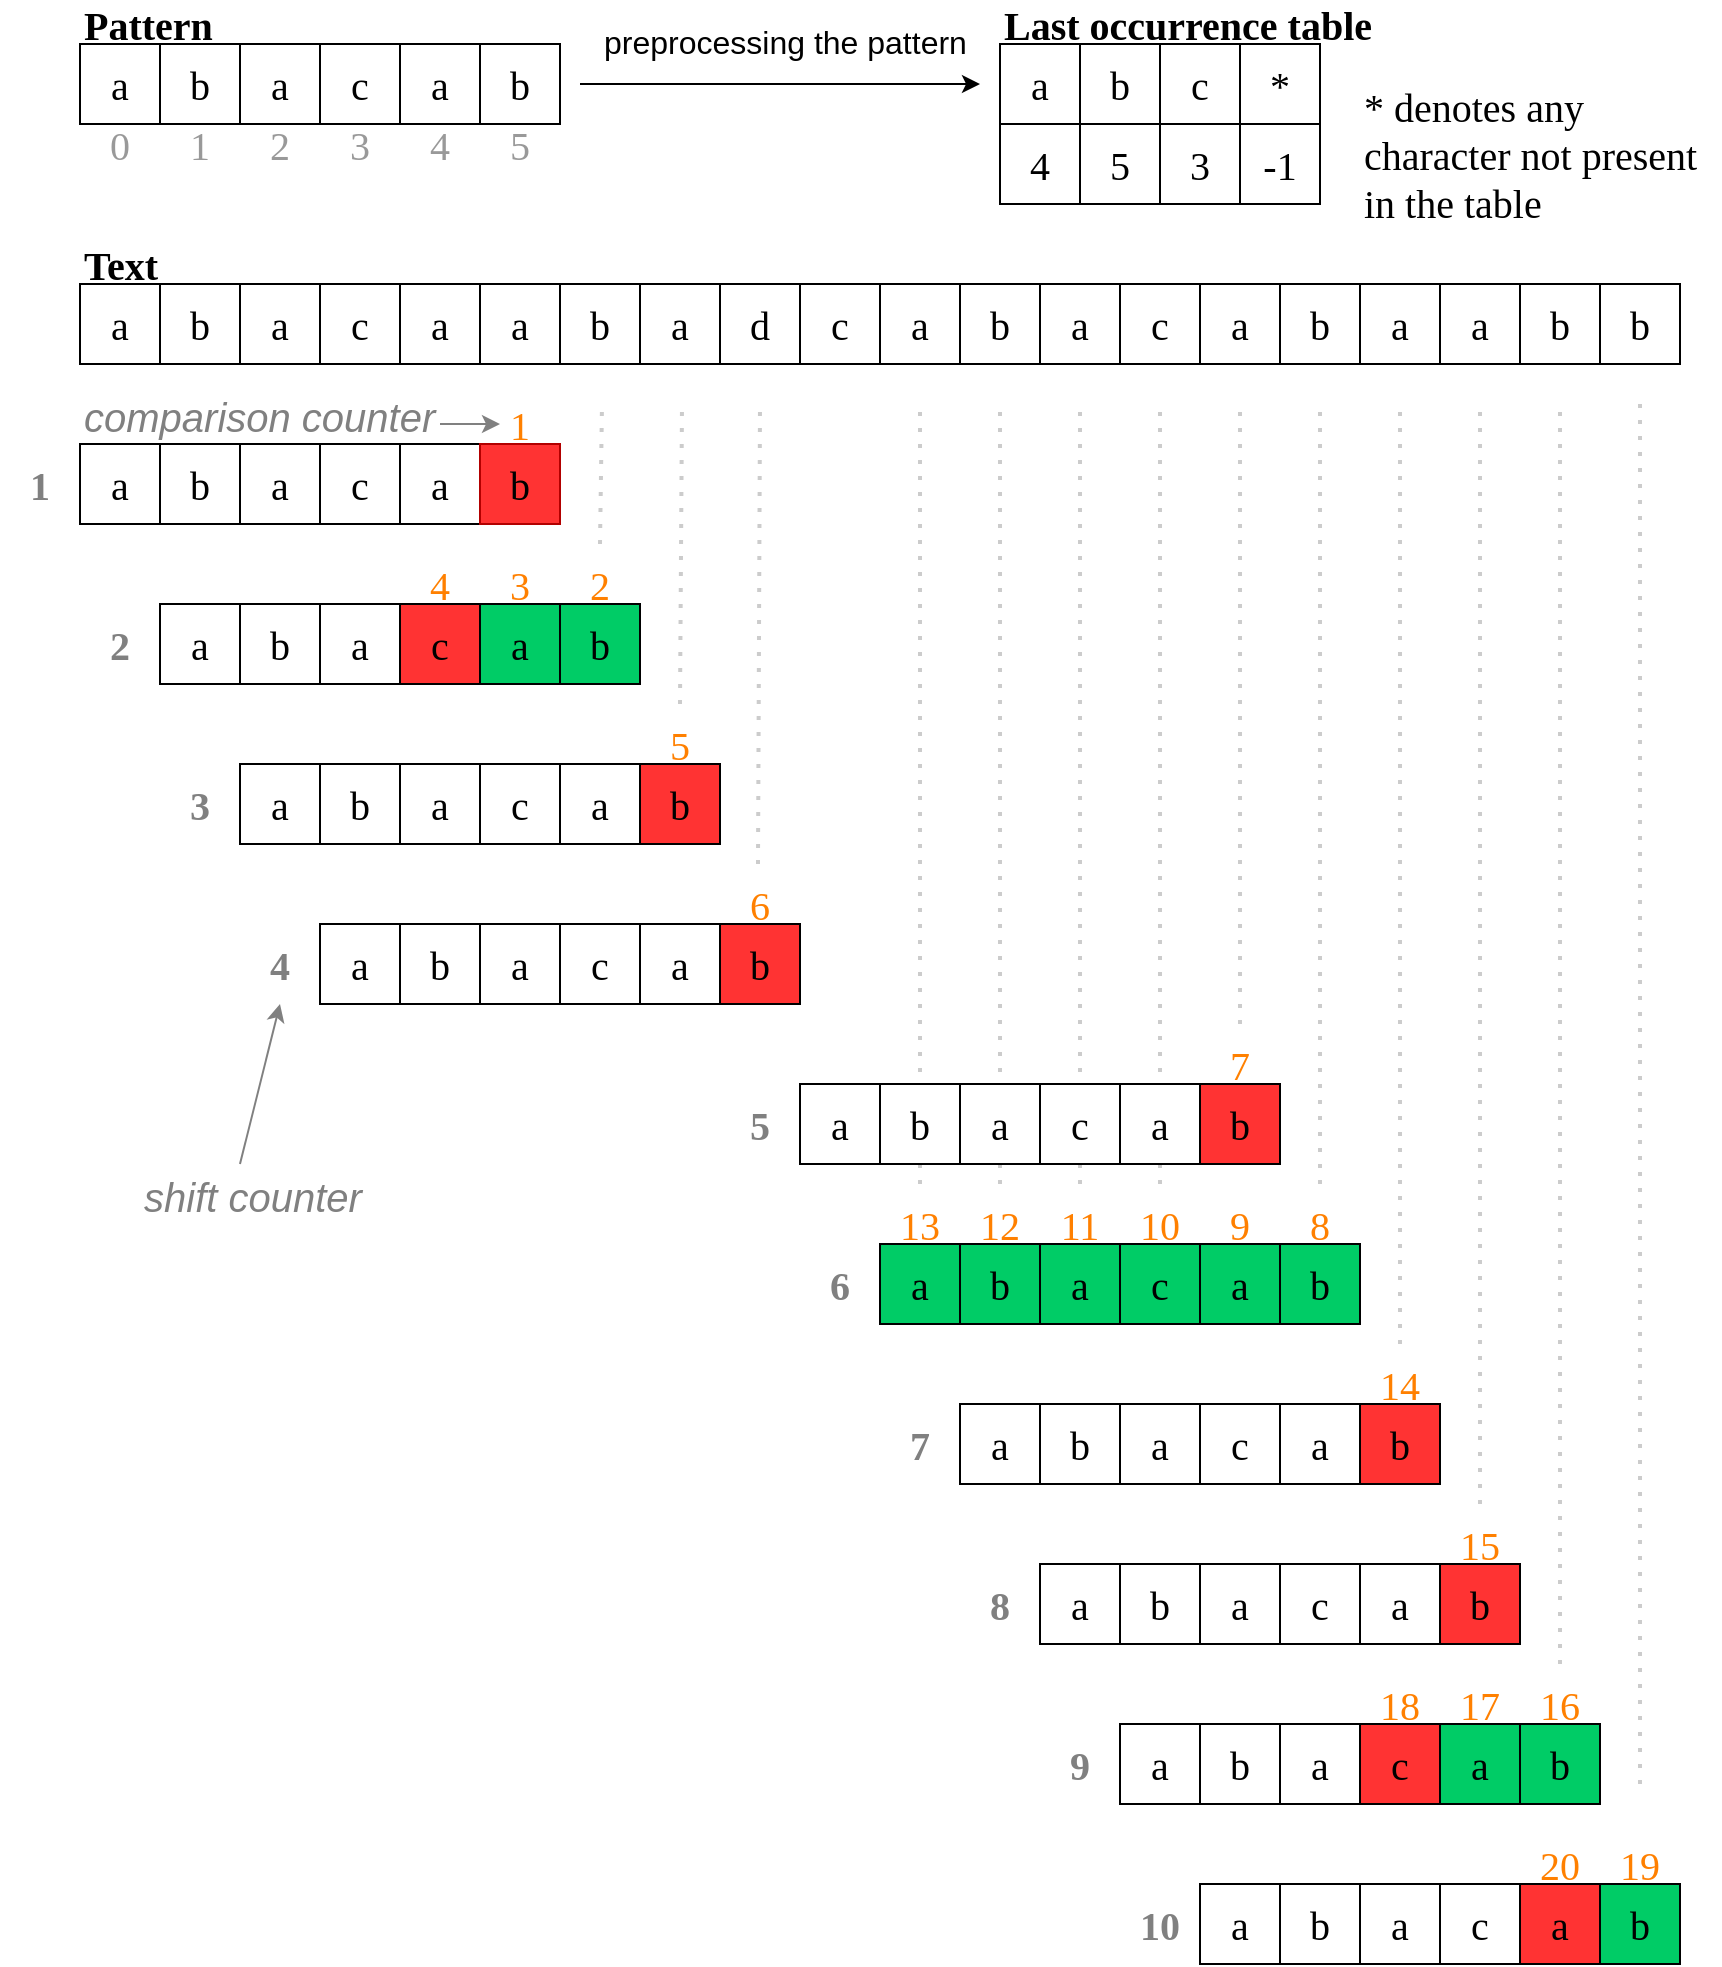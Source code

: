 <mxfile>
    <diagram id="J3J3l6av5kmg6rGlYRh-" name="Page-1">
        <mxGraphModel dx="2373" dy="1132" grid="1" gridSize="10" guides="1" tooltips="1" connect="1" arrows="1" fold="1" page="1" pageScale="1" pageWidth="850" pageHeight="1100" math="0" shadow="0">
            <root>
                <mxCell id="0"/>
                <mxCell id="1" parent="0"/>
                <mxCell id="25" value="" style="endArrow=none;dashed=1;html=1;dashPattern=1 3;strokeWidth=2;strokeColor=#CCCCCC;" edge="1" parent="1">
                    <mxGeometry width="50" height="50" relative="1" as="geometry">
                        <mxPoint x="580" y="610" as="sourcePoint"/>
                        <mxPoint x="580" y="220" as="targetPoint"/>
                    </mxGeometry>
                </mxCell>
                <mxCell id="24" value="" style="endArrow=none;dashed=1;html=1;dashPattern=1 3;strokeWidth=2;strokeColor=#CCCCCC;" edge="1" parent="1">
                    <mxGeometry width="50" height="50" relative="1" as="geometry">
                        <mxPoint x="620" y="610" as="sourcePoint"/>
                        <mxPoint x="620" y="220" as="targetPoint"/>
                    </mxGeometry>
                </mxCell>
                <mxCell id="23" value="" style="endArrow=none;dashed=1;html=1;dashPattern=1 3;strokeWidth=2;strokeColor=#CCCCCC;" edge="1" parent="1">
                    <mxGeometry width="50" height="50" relative="1" as="geometry">
                        <mxPoint x="660" y="610" as="sourcePoint"/>
                        <mxPoint x="660" y="220" as="targetPoint"/>
                    </mxGeometry>
                </mxCell>
                <mxCell id="16" value="" style="endArrow=none;dashed=1;html=1;dashPattern=1 3;strokeWidth=2;strokeColor=#CCCCCC;" parent="1" edge="1">
                    <mxGeometry width="50" height="50" relative="1" as="geometry">
                        <mxPoint x="700" y="610" as="sourcePoint"/>
                        <mxPoint x="700" y="220" as="targetPoint"/>
                    </mxGeometry>
                </mxCell>
                <mxCell id="4jvbTgirEKuIPpHOYZoK-1" value="a" style="rounded=0;whiteSpace=wrap;html=1;fontFamily=Garamond;fontSize=20;align=center;" parent="1" vertex="1">
                    <mxGeometry x="160" y="160" width="40" height="40" as="geometry"/>
                </mxCell>
                <mxCell id="4jvbTgirEKuIPpHOYZoK-2" value="b" style="rounded=0;whiteSpace=wrap;html=1;fontFamily=Garamond;fontSize=20;align=center;" parent="1" vertex="1">
                    <mxGeometry x="200" y="160" width="40" height="40" as="geometry"/>
                </mxCell>
                <mxCell id="4jvbTgirEKuIPpHOYZoK-3" value="a" style="rounded=0;whiteSpace=wrap;html=1;fontFamily=Garamond;fontSize=20;align=center;" parent="1" vertex="1">
                    <mxGeometry x="240" y="160" width="40" height="40" as="geometry"/>
                </mxCell>
                <mxCell id="4jvbTgirEKuIPpHOYZoK-4" value="c" style="rounded=0;whiteSpace=wrap;html=1;fontFamily=Garamond;fontSize=20;align=center;" parent="1" vertex="1">
                    <mxGeometry x="280" y="160" width="40" height="40" as="geometry"/>
                </mxCell>
                <mxCell id="4jvbTgirEKuIPpHOYZoK-5" value="a" style="rounded=0;whiteSpace=wrap;html=1;fontFamily=Garamond;fontSize=20;align=center;" parent="1" vertex="1">
                    <mxGeometry x="320" y="160" width="40" height="40" as="geometry"/>
                </mxCell>
                <mxCell id="4jvbTgirEKuIPpHOYZoK-6" value="a" style="rounded=0;whiteSpace=wrap;html=1;fontFamily=Garamond;fontSize=20;align=center;" parent="1" vertex="1">
                    <mxGeometry x="360" y="160" width="40" height="40" as="geometry"/>
                </mxCell>
                <mxCell id="4jvbTgirEKuIPpHOYZoK-7" value="b" style="rounded=0;whiteSpace=wrap;html=1;fontFamily=Garamond;fontSize=20;align=center;" parent="1" vertex="1">
                    <mxGeometry x="400" y="160" width="40" height="40" as="geometry"/>
                </mxCell>
                <mxCell id="4jvbTgirEKuIPpHOYZoK-8" value="a" style="rounded=0;whiteSpace=wrap;html=1;fontFamily=Garamond;fontSize=20;align=center;" parent="1" vertex="1">
                    <mxGeometry x="440" y="160" width="40" height="40" as="geometry"/>
                </mxCell>
                <mxCell id="4jvbTgirEKuIPpHOYZoK-9" value="d" style="rounded=0;whiteSpace=wrap;html=1;fontFamily=Garamond;fontSize=20;align=center;" parent="1" vertex="1">
                    <mxGeometry x="480" y="160" width="40" height="40" as="geometry"/>
                </mxCell>
                <mxCell id="4jvbTgirEKuIPpHOYZoK-10" value="c" style="rounded=0;whiteSpace=wrap;html=1;fontFamily=Garamond;fontSize=20;align=center;" parent="1" vertex="1">
                    <mxGeometry x="520" y="160" width="40" height="40" as="geometry"/>
                </mxCell>
                <mxCell id="4jvbTgirEKuIPpHOYZoK-11" value="a" style="rounded=0;whiteSpace=wrap;html=1;fontFamily=Garamond;fontSize=20;align=center;" parent="1" vertex="1">
                    <mxGeometry x="560" y="160" width="40" height="40" as="geometry"/>
                </mxCell>
                <mxCell id="4jvbTgirEKuIPpHOYZoK-12" value="b" style="rounded=0;whiteSpace=wrap;html=1;fontFamily=Garamond;fontSize=20;align=center;" parent="1" vertex="1">
                    <mxGeometry x="600" y="160" width="40" height="40" as="geometry"/>
                </mxCell>
                <mxCell id="4jvbTgirEKuIPpHOYZoK-13" value="a" style="rounded=0;whiteSpace=wrap;html=1;fontFamily=Garamond;fontSize=20;align=center;" parent="1" vertex="1">
                    <mxGeometry x="640" y="160" width="40" height="40" as="geometry"/>
                </mxCell>
                <mxCell id="4jvbTgirEKuIPpHOYZoK-14" value="c" style="rounded=0;whiteSpace=wrap;html=1;fontFamily=Garamond;fontSize=20;align=center;" parent="1" vertex="1">
                    <mxGeometry x="680" y="160" width="40" height="40" as="geometry"/>
                </mxCell>
                <mxCell id="4jvbTgirEKuIPpHOYZoK-15" value="a" style="rounded=0;whiteSpace=wrap;html=1;fontFamily=Garamond;fontSize=20;align=center;" parent="1" vertex="1">
                    <mxGeometry x="720" y="160" width="40" height="40" as="geometry"/>
                </mxCell>
                <mxCell id="4jvbTgirEKuIPpHOYZoK-16" value="b" style="rounded=0;whiteSpace=wrap;html=1;fontFamily=Garamond;fontSize=20;align=center;" parent="1" vertex="1">
                    <mxGeometry x="760" y="160" width="40" height="40" as="geometry"/>
                </mxCell>
                <mxCell id="4jvbTgirEKuIPpHOYZoK-17" value="a" style="rounded=0;whiteSpace=wrap;html=1;fontFamily=Garamond;fontSize=20;align=center;" parent="1" vertex="1">
                    <mxGeometry x="800" y="160" width="40" height="40" as="geometry"/>
                </mxCell>
                <mxCell id="4jvbTgirEKuIPpHOYZoK-18" value="a" style="rounded=0;whiteSpace=wrap;html=1;fontFamily=Garamond;fontSize=20;align=center;" parent="1" vertex="1">
                    <mxGeometry x="840" y="160" width="40" height="40" as="geometry"/>
                </mxCell>
                <mxCell id="4jvbTgirEKuIPpHOYZoK-19" value="b" style="rounded=0;whiteSpace=wrap;html=1;fontFamily=Garamond;fontSize=20;align=center;" parent="1" vertex="1">
                    <mxGeometry x="880" y="160" width="40" height="40" as="geometry"/>
                </mxCell>
                <mxCell id="4jvbTgirEKuIPpHOYZoK-20" value="b" style="rounded=0;whiteSpace=wrap;html=1;fontFamily=Garamond;fontSize=20;align=center;" parent="1" vertex="1">
                    <mxGeometry x="920" y="160" width="40" height="40" as="geometry"/>
                </mxCell>
                <mxCell id="4jvbTgirEKuIPpHOYZoK-21" value="a" style="rounded=0;whiteSpace=wrap;html=1;fontFamily=Garamond;fontSize=20;align=center;" parent="1" vertex="1">
                    <mxGeometry x="160" y="240" width="40" height="40" as="geometry"/>
                </mxCell>
                <mxCell id="4jvbTgirEKuIPpHOYZoK-22" value="b" style="rounded=0;whiteSpace=wrap;html=1;fontFamily=Garamond;fontSize=20;align=center;" parent="1" vertex="1">
                    <mxGeometry x="200" y="240" width="40" height="40" as="geometry"/>
                </mxCell>
                <mxCell id="4jvbTgirEKuIPpHOYZoK-23" value="a" style="rounded=0;whiteSpace=wrap;html=1;fontFamily=Garamond;fontSize=20;align=center;" parent="1" vertex="1">
                    <mxGeometry x="240" y="240" width="40" height="40" as="geometry"/>
                </mxCell>
                <mxCell id="4jvbTgirEKuIPpHOYZoK-24" value="c" style="rounded=0;whiteSpace=wrap;html=1;fontFamily=Garamond;fontSize=20;align=center;" parent="1" vertex="1">
                    <mxGeometry x="280" y="240" width="40" height="40" as="geometry"/>
                </mxCell>
                <mxCell id="4jvbTgirEKuIPpHOYZoK-25" value="a" style="rounded=0;whiteSpace=wrap;html=1;fontFamily=Garamond;fontSize=20;align=center;" parent="1" vertex="1">
                    <mxGeometry x="320" y="240" width="40" height="40" as="geometry"/>
                </mxCell>
                <mxCell id="4jvbTgirEKuIPpHOYZoK-26" value="b" style="rounded=0;whiteSpace=wrap;html=1;fontFamily=Garamond;fontSize=20;align=center;strokeColor=#B20000;fillColor=#FF3333;" parent="1" vertex="1">
                    <mxGeometry x="360" y="240" width="40" height="40" as="geometry"/>
                </mxCell>
                <mxCell id="4jvbTgirEKuIPpHOYZoK-27" value="1" style="text;html=1;strokeColor=none;fillColor=none;align=center;verticalAlign=middle;whiteSpace=wrap;rounded=0;fontFamily=Garamond;fontSize=20;fontStyle=0;fontColor=#FF8000;" parent="1" vertex="1">
                    <mxGeometry x="370" y="220" width="20" height="20" as="geometry"/>
                </mxCell>
                <mxCell id="4jvbTgirEKuIPpHOYZoK-28" value="1" style="text;html=1;strokeColor=none;fillColor=none;align=center;verticalAlign=middle;whiteSpace=wrap;rounded=0;fontFamily=Garamond;fontSize=20;fontStyle=1;fontColor=#808080;" parent="1" vertex="1">
                    <mxGeometry x="120" y="250" width="40" height="20" as="geometry"/>
                </mxCell>
                <mxCell id="4jvbTgirEKuIPpHOYZoK-32" value="a" style="rounded=0;whiteSpace=wrap;html=1;fontFamily=Garamond;fontSize=20;align=center;" parent="1" vertex="1">
                    <mxGeometry x="200" y="320" width="40" height="40" as="geometry"/>
                </mxCell>
                <mxCell id="4jvbTgirEKuIPpHOYZoK-33" value="b" style="rounded=0;whiteSpace=wrap;html=1;fontFamily=Garamond;fontSize=20;align=center;" parent="1" vertex="1">
                    <mxGeometry x="240" y="320" width="40" height="40" as="geometry"/>
                </mxCell>
                <mxCell id="4jvbTgirEKuIPpHOYZoK-34" value="a" style="rounded=0;whiteSpace=wrap;html=1;fontFamily=Garamond;fontSize=20;align=center;" parent="1" vertex="1">
                    <mxGeometry x="280" y="320" width="40" height="40" as="geometry"/>
                </mxCell>
                <mxCell id="4jvbTgirEKuIPpHOYZoK-35" value="c" style="rounded=0;whiteSpace=wrap;html=1;fontFamily=Garamond;fontSize=20;align=center;fillColor=#FF3333;" parent="1" vertex="1">
                    <mxGeometry x="320" y="320" width="40" height="40" as="geometry"/>
                </mxCell>
                <mxCell id="4jvbTgirEKuIPpHOYZoK-36" value="a" style="rounded=0;whiteSpace=wrap;html=1;fontFamily=Garamond;fontSize=20;align=center;fillColor=#00CC66;" parent="1" vertex="1">
                    <mxGeometry x="360" y="320" width="40" height="40" as="geometry"/>
                </mxCell>
                <mxCell id="4jvbTgirEKuIPpHOYZoK-37" value="b" style="rounded=0;whiteSpace=wrap;html=1;fontFamily=Garamond;fontSize=20;align=center;fillColor=#00CC66;" parent="1" vertex="1">
                    <mxGeometry x="400" y="320" width="40" height="40" as="geometry"/>
                </mxCell>
                <mxCell id="4jvbTgirEKuIPpHOYZoK-38" value="2" style="text;html=1;strokeColor=none;fillColor=none;align=center;verticalAlign=middle;whiteSpace=wrap;rounded=0;fontFamily=Garamond;fontSize=20;fontStyle=0;fontColor=#FF8000;" parent="1" vertex="1">
                    <mxGeometry x="400" y="300" width="40" height="20" as="geometry"/>
                </mxCell>
                <mxCell id="4jvbTgirEKuIPpHOYZoK-40" value="3" style="text;html=1;strokeColor=none;fillColor=none;align=center;verticalAlign=middle;whiteSpace=wrap;rounded=0;fontFamily=Garamond;fontSize=20;fontStyle=0;fontColor=#FF8000;" parent="1" vertex="1">
                    <mxGeometry x="360" y="300" width="40" height="20" as="geometry"/>
                </mxCell>
                <mxCell id="4jvbTgirEKuIPpHOYZoK-41" value="4" style="text;html=1;strokeColor=none;fillColor=none;align=center;verticalAlign=middle;whiteSpace=wrap;rounded=0;fontFamily=Garamond;fontSize=20;fontStyle=0;fontColor=#FF8000;" parent="1" vertex="1">
                    <mxGeometry x="320" y="300" width="40" height="20" as="geometry"/>
                </mxCell>
                <mxCell id="4jvbTgirEKuIPpHOYZoK-48" value="" style="endArrow=classic;html=1;fontFamily=Garamond;fontSize=20;entryX=0;entryY=0.5;entryDx=0;entryDy=0;fontColor=#808080;strokeColor=#808080;" parent="1" target="4jvbTgirEKuIPpHOYZoK-27" edge="1">
                    <mxGeometry relative="1" as="geometry">
                        <mxPoint x="340" y="230" as="sourcePoint"/>
                        <mxPoint x="360" y="229.8" as="targetPoint"/>
                        <Array as="points"/>
                    </mxGeometry>
                </mxCell>
                <mxCell id="4jvbTgirEKuIPpHOYZoK-50" value="comparison counter" style="edgeLabel;resizable=0;html=1;align=left;verticalAlign=bottom;fontSize=20;fontStyle=2;fontColor=#808080;" parent="4jvbTgirEKuIPpHOYZoK-48" connectable="0" vertex="1">
                    <mxGeometry x="-1" relative="1" as="geometry">
                        <mxPoint x="-180" y="10" as="offset"/>
                    </mxGeometry>
                </mxCell>
                <mxCell id="4jvbTgirEKuIPpHOYZoK-63" value="a" style="rounded=0;whiteSpace=wrap;html=1;fontFamily=Garamond;fontSize=20;align=center;" parent="1" vertex="1">
                    <mxGeometry x="160" y="40" width="40" height="40" as="geometry"/>
                </mxCell>
                <mxCell id="4jvbTgirEKuIPpHOYZoK-64" value="b" style="rounded=0;whiteSpace=wrap;html=1;fontFamily=Garamond;fontSize=20;align=center;" parent="1" vertex="1">
                    <mxGeometry x="200" y="40" width="40" height="40" as="geometry"/>
                </mxCell>
                <mxCell id="4jvbTgirEKuIPpHOYZoK-65" value="a" style="rounded=0;whiteSpace=wrap;html=1;fontFamily=Garamond;fontSize=20;align=center;" parent="1" vertex="1">
                    <mxGeometry x="240" y="40" width="40" height="40" as="geometry"/>
                </mxCell>
                <mxCell id="4jvbTgirEKuIPpHOYZoK-66" value="c" style="rounded=0;whiteSpace=wrap;html=1;fontFamily=Garamond;fontSize=20;align=center;" parent="1" vertex="1">
                    <mxGeometry x="280" y="40" width="40" height="40" as="geometry"/>
                </mxCell>
                <mxCell id="4jvbTgirEKuIPpHOYZoK-67" value="a" style="rounded=0;whiteSpace=wrap;html=1;fontFamily=Garamond;fontSize=20;align=center;" parent="1" vertex="1">
                    <mxGeometry x="320" y="40" width="40" height="40" as="geometry"/>
                </mxCell>
                <mxCell id="4jvbTgirEKuIPpHOYZoK-69" value="b" style="rounded=0;whiteSpace=wrap;html=1;fontFamily=Garamond;fontSize=20;align=center;" parent="1" vertex="1">
                    <mxGeometry x="360" y="40" width="40" height="40" as="geometry"/>
                </mxCell>
                <mxCell id="4jvbTgirEKuIPpHOYZoK-71" value="0" style="text;html=1;strokeColor=none;fillColor=none;align=center;verticalAlign=middle;whiteSpace=wrap;rounded=0;fontFamily=Garamond;fontSize=20;fontStyle=0;fontColor=#999999;" parent="1" vertex="1">
                    <mxGeometry x="160" y="80" width="40" height="20" as="geometry"/>
                </mxCell>
                <mxCell id="4jvbTgirEKuIPpHOYZoK-72" value="1" style="text;html=1;strokeColor=none;fillColor=none;align=center;verticalAlign=middle;whiteSpace=wrap;rounded=0;fontFamily=Garamond;fontSize=20;fontStyle=0;fontColor=#999999;" parent="1" vertex="1">
                    <mxGeometry x="200" y="80" width="40" height="20" as="geometry"/>
                </mxCell>
                <mxCell id="4jvbTgirEKuIPpHOYZoK-73" value="2" style="text;html=1;strokeColor=none;fillColor=none;align=center;verticalAlign=middle;whiteSpace=wrap;rounded=0;fontFamily=Garamond;fontSize=20;fontStyle=0;fontColor=#999999;" parent="1" vertex="1">
                    <mxGeometry x="240" y="80" width="40" height="20" as="geometry"/>
                </mxCell>
                <mxCell id="4jvbTgirEKuIPpHOYZoK-74" value="3" style="text;html=1;strokeColor=none;fillColor=none;align=center;verticalAlign=middle;whiteSpace=wrap;rounded=0;fontFamily=Garamond;fontSize=20;fontStyle=0;fontColor=#999999;" parent="1" vertex="1">
                    <mxGeometry x="280" y="80" width="40" height="20" as="geometry"/>
                </mxCell>
                <mxCell id="4jvbTgirEKuIPpHOYZoK-75" value="4" style="text;html=1;strokeColor=none;fillColor=none;align=center;verticalAlign=middle;whiteSpace=wrap;rounded=0;fontFamily=Garamond;fontSize=20;fontStyle=0;fontColor=#999999;" parent="1" vertex="1">
                    <mxGeometry x="320" y="80" width="40" height="20" as="geometry"/>
                </mxCell>
                <mxCell id="4jvbTgirEKuIPpHOYZoK-76" value="5" style="text;html=1;strokeColor=none;fillColor=none;align=center;verticalAlign=middle;whiteSpace=wrap;rounded=0;fontFamily=Garamond;fontSize=20;fontStyle=0;fontColor=#999999;" parent="1" vertex="1">
                    <mxGeometry x="360" y="80" width="40" height="20" as="geometry"/>
                </mxCell>
                <mxCell id="4jvbTgirEKuIPpHOYZoK-77" value="" style="endArrow=classic;html=1;fontFamily=Garamond;fontSize=20;fontColor=#FF8000;" parent="1" edge="1">
                    <mxGeometry relative="1" as="geometry">
                        <mxPoint x="410" y="60" as="sourcePoint"/>
                        <mxPoint x="610" y="60" as="targetPoint"/>
                    </mxGeometry>
                </mxCell>
                <mxCell id="4jvbTgirEKuIPpHOYZoK-93" value="preprocessing the pattern" style="edgeLabel;resizable=0;html=1;align=left;verticalAlign=bottom;fontSize=16;" parent="4jvbTgirEKuIPpHOYZoK-77" connectable="0" vertex="1">
                    <mxGeometry x="-1" relative="1" as="geometry">
                        <mxPoint x="10" y="-10" as="offset"/>
                    </mxGeometry>
                </mxCell>
                <mxCell id="4jvbTgirEKuIPpHOYZoK-79" value="4" style="rounded=0;whiteSpace=wrap;html=1;fontFamily=Garamond;fontSize=20;align=center;" parent="1" vertex="1">
                    <mxGeometry x="620" y="80" width="40" height="40" as="geometry"/>
                </mxCell>
                <mxCell id="4jvbTgirEKuIPpHOYZoK-80" value="5" style="rounded=0;whiteSpace=wrap;html=1;fontFamily=Garamond;fontSize=20;align=center;" parent="1" vertex="1">
                    <mxGeometry x="660" y="80" width="40" height="40" as="geometry"/>
                </mxCell>
                <mxCell id="4jvbTgirEKuIPpHOYZoK-81" value="3" style="rounded=0;whiteSpace=wrap;html=1;fontFamily=Garamond;fontSize=20;align=center;" parent="1" vertex="1">
                    <mxGeometry x="700" y="80" width="40" height="40" as="geometry"/>
                </mxCell>
                <mxCell id="4jvbTgirEKuIPpHOYZoK-85" value="a" style="rounded=0;whiteSpace=wrap;html=1;fontFamily=Garamond;fontSize=20;align=center;" parent="1" vertex="1">
                    <mxGeometry x="620" y="40" width="40" height="40" as="geometry"/>
                </mxCell>
                <mxCell id="4jvbTgirEKuIPpHOYZoK-86" value="b" style="rounded=0;whiteSpace=wrap;html=1;fontFamily=Garamond;fontSize=20;align=center;" parent="1" vertex="1">
                    <mxGeometry x="660" y="40" width="40" height="40" as="geometry"/>
                </mxCell>
                <mxCell id="4jvbTgirEKuIPpHOYZoK-87" value="c" style="rounded=0;whiteSpace=wrap;html=1;fontFamily=Garamond;fontSize=20;align=center;" parent="1" vertex="1">
                    <mxGeometry x="700" y="40" width="40" height="40" as="geometry"/>
                </mxCell>
                <mxCell id="4jvbTgirEKuIPpHOYZoK-88" value="*" style="rounded=0;whiteSpace=wrap;html=1;fontFamily=Garamond;fontSize=20;align=center;" parent="1" vertex="1">
                    <mxGeometry x="740" y="40" width="40" height="40" as="geometry"/>
                </mxCell>
                <mxCell id="4jvbTgirEKuIPpHOYZoK-89" value="-1" style="rounded=0;whiteSpace=wrap;html=1;fontFamily=Garamond;fontSize=20;align=center;" parent="1" vertex="1">
                    <mxGeometry x="740" y="80" width="40" height="40" as="geometry"/>
                </mxCell>
                <mxCell id="4jvbTgirEKuIPpHOYZoK-91" value="* denotes any character not present in the table" style="text;html=1;strokeColor=none;fillColor=none;align=left;verticalAlign=middle;whiteSpace=wrap;rounded=0;fontFamily=Garamond;fontSize=20;" parent="1" vertex="1">
                    <mxGeometry x="800" y="50" width="180" height="90" as="geometry"/>
                </mxCell>
                <mxCell id="4jvbTgirEKuIPpHOYZoK-92" value="Pattern" style="text;html=1;strokeColor=none;align=left;verticalAlign=middle;whiteSpace=wrap;rounded=0;fontFamily=Garamond;fontSize=20;fontStyle=1;labelBackgroundColor=none;labelBorderColor=none;" parent="1" vertex="1">
                    <mxGeometry x="160" y="20" width="70" height="20" as="geometry"/>
                </mxCell>
                <mxCell id="4jvbTgirEKuIPpHOYZoK-96" value="a" style="rounded=0;whiteSpace=wrap;html=1;fontFamily=Garamond;fontSize=20;align=center;" parent="1" vertex="1">
                    <mxGeometry x="240" y="400" width="40" height="40" as="geometry"/>
                </mxCell>
                <mxCell id="4jvbTgirEKuIPpHOYZoK-97" value="b" style="rounded=0;whiteSpace=wrap;html=1;fontFamily=Garamond;fontSize=20;align=center;" parent="1" vertex="1">
                    <mxGeometry x="280" y="400" width="40" height="40" as="geometry"/>
                </mxCell>
                <mxCell id="4jvbTgirEKuIPpHOYZoK-98" value="a" style="rounded=0;whiteSpace=wrap;html=1;fontFamily=Garamond;fontSize=20;align=center;" parent="1" vertex="1">
                    <mxGeometry x="320" y="400" width="40" height="40" as="geometry"/>
                </mxCell>
                <mxCell id="4jvbTgirEKuIPpHOYZoK-99" value="c" style="rounded=0;whiteSpace=wrap;html=1;fontFamily=Garamond;fontSize=20;align=center;" parent="1" vertex="1">
                    <mxGeometry x="360" y="400" width="40" height="40" as="geometry"/>
                </mxCell>
                <mxCell id="4jvbTgirEKuIPpHOYZoK-100" value="a" style="rounded=0;whiteSpace=wrap;html=1;fontFamily=Garamond;fontSize=20;align=center;" parent="1" vertex="1">
                    <mxGeometry x="400" y="400" width="40" height="40" as="geometry"/>
                </mxCell>
                <mxCell id="4jvbTgirEKuIPpHOYZoK-101" value="b" style="rounded=0;whiteSpace=wrap;html=1;fontFamily=Garamond;fontSize=20;align=center;fillColor=#FF3333;" parent="1" vertex="1">
                    <mxGeometry x="440" y="400" width="40" height="40" as="geometry"/>
                </mxCell>
                <mxCell id="4jvbTgirEKuIPpHOYZoK-102" value="5" style="text;html=1;strokeColor=none;fillColor=none;align=center;verticalAlign=middle;whiteSpace=wrap;rounded=0;fontFamily=Garamond;fontSize=20;fontStyle=0;fontColor=#FF8000;" parent="1" vertex="1">
                    <mxGeometry x="440" y="380" width="40" height="20" as="geometry"/>
                </mxCell>
                <mxCell id="4jvbTgirEKuIPpHOYZoK-114" value="a" style="rounded=0;whiteSpace=wrap;html=1;fontFamily=Garamond;fontSize=20;align=center;" parent="1" vertex="1">
                    <mxGeometry x="280" y="480" width="40" height="40" as="geometry"/>
                </mxCell>
                <mxCell id="4jvbTgirEKuIPpHOYZoK-115" value="b" style="rounded=0;whiteSpace=wrap;html=1;fontFamily=Garamond;fontSize=20;align=center;" parent="1" vertex="1">
                    <mxGeometry x="320" y="480" width="40" height="40" as="geometry"/>
                </mxCell>
                <mxCell id="4jvbTgirEKuIPpHOYZoK-116" value="a" style="rounded=0;whiteSpace=wrap;html=1;fontFamily=Garamond;fontSize=20;align=center;" parent="1" vertex="1">
                    <mxGeometry x="360" y="480" width="40" height="40" as="geometry"/>
                </mxCell>
                <mxCell id="4jvbTgirEKuIPpHOYZoK-117" value="c" style="rounded=0;whiteSpace=wrap;html=1;fontFamily=Garamond;fontSize=20;align=center;" parent="1" vertex="1">
                    <mxGeometry x="400" y="480" width="40" height="40" as="geometry"/>
                </mxCell>
                <mxCell id="4jvbTgirEKuIPpHOYZoK-118" value="a" style="rounded=0;whiteSpace=wrap;html=1;fontFamily=Garamond;fontSize=20;align=center;" parent="1" vertex="1">
                    <mxGeometry x="440" y="480" width="40" height="40" as="geometry"/>
                </mxCell>
                <mxCell id="4jvbTgirEKuIPpHOYZoK-119" value="b" style="rounded=0;whiteSpace=wrap;html=1;fontFamily=Garamond;fontSize=20;align=center;fillColor=#FF3333;" parent="1" vertex="1">
                    <mxGeometry x="480" y="480" width="40" height="40" as="geometry"/>
                </mxCell>
                <mxCell id="4jvbTgirEKuIPpHOYZoK-121" value="6" style="text;html=1;strokeColor=none;fillColor=none;align=center;verticalAlign=middle;whiteSpace=wrap;rounded=0;fontFamily=Garamond;fontSize=20;fontStyle=0;fontColor=#FF8000;" parent="1" vertex="1">
                    <mxGeometry x="480" y="460" width="40" height="20" as="geometry"/>
                </mxCell>
                <mxCell id="4jvbTgirEKuIPpHOYZoK-122" value="a" style="rounded=0;whiteSpace=wrap;html=1;fontFamily=Garamond;fontSize=20;align=center;" parent="1" vertex="1">
                    <mxGeometry x="520" y="560" width="40" height="40" as="geometry"/>
                </mxCell>
                <mxCell id="4jvbTgirEKuIPpHOYZoK-123" value="b" style="rounded=0;whiteSpace=wrap;html=1;fontFamily=Garamond;fontSize=20;align=center;" parent="1" vertex="1">
                    <mxGeometry x="560" y="560" width="40" height="40" as="geometry"/>
                </mxCell>
                <mxCell id="4jvbTgirEKuIPpHOYZoK-124" value="a" style="rounded=0;whiteSpace=wrap;html=1;fontFamily=Garamond;fontSize=20;align=center;" parent="1" vertex="1">
                    <mxGeometry x="600" y="560" width="40" height="40" as="geometry"/>
                </mxCell>
                <mxCell id="4jvbTgirEKuIPpHOYZoK-125" value="c" style="rounded=0;whiteSpace=wrap;html=1;fontFamily=Garamond;fontSize=20;align=center;" parent="1" vertex="1">
                    <mxGeometry x="640" y="560" width="40" height="40" as="geometry"/>
                </mxCell>
                <mxCell id="4jvbTgirEKuIPpHOYZoK-126" value="a" style="rounded=0;whiteSpace=wrap;html=1;fontFamily=Garamond;fontSize=20;align=center;" parent="1" vertex="1">
                    <mxGeometry x="680" y="560" width="40" height="40" as="geometry"/>
                </mxCell>
                <mxCell id="4jvbTgirEKuIPpHOYZoK-127" value="b" style="rounded=0;whiteSpace=wrap;html=1;fontFamily=Garamond;fontSize=20;align=center;fillColor=#FF3333;" parent="1" vertex="1">
                    <mxGeometry x="720" y="560" width="40" height="40" as="geometry"/>
                </mxCell>
                <mxCell id="4jvbTgirEKuIPpHOYZoK-128" value="7" style="text;html=1;strokeColor=none;fillColor=none;align=center;verticalAlign=middle;whiteSpace=wrap;rounded=0;fontFamily=Garamond;fontSize=20;fontStyle=0;fontColor=#FF8000;" parent="1" vertex="1">
                    <mxGeometry x="720" y="540" width="40" height="20" as="geometry"/>
                </mxCell>
                <mxCell id="4jvbTgirEKuIPpHOYZoK-130" value="a" style="rounded=0;whiteSpace=wrap;html=1;fontFamily=Garamond;fontSize=20;align=center;fillColor=#00CC66;" parent="1" vertex="1">
                    <mxGeometry x="560" y="640" width="40" height="40" as="geometry"/>
                </mxCell>
                <mxCell id="4jvbTgirEKuIPpHOYZoK-131" value="b" style="rounded=0;whiteSpace=wrap;html=1;fontFamily=Garamond;fontSize=20;align=center;fillColor=#00CC66;" parent="1" vertex="1">
                    <mxGeometry x="600" y="640" width="40" height="40" as="geometry"/>
                </mxCell>
                <mxCell id="4jvbTgirEKuIPpHOYZoK-132" value="a" style="rounded=0;whiteSpace=wrap;html=1;fontFamily=Garamond;fontSize=20;align=center;fillColor=#00CC66;" parent="1" vertex="1">
                    <mxGeometry x="640" y="640" width="40" height="40" as="geometry"/>
                </mxCell>
                <mxCell id="4jvbTgirEKuIPpHOYZoK-133" value="c" style="rounded=0;whiteSpace=wrap;html=1;fontFamily=Garamond;fontSize=20;align=center;fillColor=#00CC66;" parent="1" vertex="1">
                    <mxGeometry x="680" y="640" width="40" height="40" as="geometry"/>
                </mxCell>
                <mxCell id="4jvbTgirEKuIPpHOYZoK-134" value="a" style="rounded=0;whiteSpace=wrap;html=1;fontFamily=Garamond;fontSize=20;align=center;fillColor=#00CC66;" parent="1" vertex="1">
                    <mxGeometry x="720" y="640" width="40" height="40" as="geometry"/>
                </mxCell>
                <mxCell id="4jvbTgirEKuIPpHOYZoK-135" value="b" style="rounded=0;whiteSpace=wrap;html=1;fontFamily=Garamond;fontSize=20;align=center;fillColor=#00CC66;" parent="1" vertex="1">
                    <mxGeometry x="760" y="640" width="40" height="40" as="geometry"/>
                </mxCell>
                <mxCell id="4jvbTgirEKuIPpHOYZoK-136" value="8" style="text;html=1;strokeColor=none;fillColor=none;align=center;verticalAlign=middle;whiteSpace=wrap;rounded=0;fontFamily=Garamond;fontSize=20;fontStyle=0;fontColor=#FF8000;" parent="1" vertex="1">
                    <mxGeometry x="760" y="620" width="40" height="20" as="geometry"/>
                </mxCell>
                <mxCell id="4jvbTgirEKuIPpHOYZoK-138" value="9" style="text;html=1;strokeColor=none;fillColor=none;align=center;verticalAlign=middle;whiteSpace=wrap;rounded=0;fontFamily=Garamond;fontSize=20;fontStyle=0;fontColor=#FF8000;" parent="1" vertex="1">
                    <mxGeometry x="720" y="620" width="40" height="20" as="geometry"/>
                </mxCell>
                <mxCell id="4jvbTgirEKuIPpHOYZoK-139" value="10" style="text;html=1;strokeColor=none;fillColor=none;align=center;verticalAlign=middle;whiteSpace=wrap;rounded=0;fontFamily=Garamond;fontSize=20;fontStyle=0;fontColor=#FF8000;" parent="1" vertex="1">
                    <mxGeometry x="680" y="620" width="40" height="20" as="geometry"/>
                </mxCell>
                <mxCell id="4jvbTgirEKuIPpHOYZoK-140" value="11" style="text;html=1;strokeColor=none;fillColor=none;align=center;verticalAlign=middle;whiteSpace=wrap;rounded=0;fontFamily=Garamond;fontSize=20;fontStyle=0;fontColor=#FF8000;" parent="1" vertex="1">
                    <mxGeometry x="640" y="620" width="40" height="20" as="geometry"/>
                </mxCell>
                <mxCell id="4jvbTgirEKuIPpHOYZoK-141" value="12" style="text;html=1;strokeColor=none;fillColor=none;align=center;verticalAlign=middle;whiteSpace=wrap;rounded=0;fontFamily=Garamond;fontSize=20;fontStyle=0;fontColor=#FF8000;" parent="1" vertex="1">
                    <mxGeometry x="600" y="620" width="40" height="20" as="geometry"/>
                </mxCell>
                <mxCell id="4jvbTgirEKuIPpHOYZoK-142" value="13" style="text;html=1;strokeColor=none;fillColor=none;align=center;verticalAlign=middle;whiteSpace=wrap;rounded=0;fontFamily=Garamond;fontSize=20;fontStyle=0;fontColor=#FF8000;" parent="1" vertex="1">
                    <mxGeometry x="560" y="620" width="40" height="20" as="geometry"/>
                </mxCell>
                <mxCell id="4jvbTgirEKuIPpHOYZoK-144" value="a" style="rounded=0;whiteSpace=wrap;html=1;fontFamily=Garamond;fontSize=20;align=center;" parent="1" vertex="1">
                    <mxGeometry x="600" y="720" width="40" height="40" as="geometry"/>
                </mxCell>
                <mxCell id="4jvbTgirEKuIPpHOYZoK-145" value="b" style="rounded=0;whiteSpace=wrap;html=1;fontFamily=Garamond;fontSize=20;align=center;" parent="1" vertex="1">
                    <mxGeometry x="640" y="720" width="40" height="40" as="geometry"/>
                </mxCell>
                <mxCell id="4jvbTgirEKuIPpHOYZoK-146" value="a" style="rounded=0;whiteSpace=wrap;html=1;fontFamily=Garamond;fontSize=20;align=center;" parent="1" vertex="1">
                    <mxGeometry x="680" y="720" width="40" height="40" as="geometry"/>
                </mxCell>
                <mxCell id="4jvbTgirEKuIPpHOYZoK-147" value="c" style="rounded=0;whiteSpace=wrap;html=1;fontFamily=Garamond;fontSize=20;align=center;" parent="1" vertex="1">
                    <mxGeometry x="720" y="720" width="40" height="40" as="geometry"/>
                </mxCell>
                <mxCell id="4jvbTgirEKuIPpHOYZoK-148" value="a" style="rounded=0;whiteSpace=wrap;html=1;fontFamily=Garamond;fontSize=20;align=center;" parent="1" vertex="1">
                    <mxGeometry x="760" y="720" width="40" height="40" as="geometry"/>
                </mxCell>
                <mxCell id="4jvbTgirEKuIPpHOYZoK-149" value="b" style="rounded=0;whiteSpace=wrap;html=1;fontFamily=Garamond;fontSize=20;align=center;fillColor=#FF3333;" parent="1" vertex="1">
                    <mxGeometry x="800" y="720" width="40" height="40" as="geometry"/>
                </mxCell>
                <mxCell id="4jvbTgirEKuIPpHOYZoK-150" value="14" style="text;html=1;strokeColor=none;fillColor=none;align=center;verticalAlign=middle;whiteSpace=wrap;rounded=0;fontFamily=Garamond;fontSize=20;fontStyle=0;fontColor=#FF8000;" parent="1" vertex="1">
                    <mxGeometry x="800" y="700" width="40" height="20" as="geometry"/>
                </mxCell>
                <mxCell id="4jvbTgirEKuIPpHOYZoK-161" value="a" style="rounded=0;whiteSpace=wrap;html=1;fontFamily=Garamond;fontSize=20;align=center;" parent="1" vertex="1">
                    <mxGeometry x="640" y="800" width="40" height="40" as="geometry"/>
                </mxCell>
                <mxCell id="4jvbTgirEKuIPpHOYZoK-162" value="b" style="rounded=0;whiteSpace=wrap;html=1;fontFamily=Garamond;fontSize=20;align=center;" parent="1" vertex="1">
                    <mxGeometry x="680" y="800" width="40" height="40" as="geometry"/>
                </mxCell>
                <mxCell id="4jvbTgirEKuIPpHOYZoK-163" value="a" style="rounded=0;whiteSpace=wrap;html=1;fontFamily=Garamond;fontSize=20;align=center;" parent="1" vertex="1">
                    <mxGeometry x="720" y="800" width="40" height="40" as="geometry"/>
                </mxCell>
                <mxCell id="4jvbTgirEKuIPpHOYZoK-164" value="c" style="rounded=0;whiteSpace=wrap;html=1;fontFamily=Garamond;fontSize=20;align=center;" parent="1" vertex="1">
                    <mxGeometry x="760" y="800" width="40" height="40" as="geometry"/>
                </mxCell>
                <mxCell id="4jvbTgirEKuIPpHOYZoK-165" value="a" style="rounded=0;whiteSpace=wrap;html=1;fontFamily=Garamond;fontSize=20;align=center;" parent="1" vertex="1">
                    <mxGeometry x="800" y="800" width="40" height="40" as="geometry"/>
                </mxCell>
                <mxCell id="4jvbTgirEKuIPpHOYZoK-166" value="b" style="rounded=0;whiteSpace=wrap;html=1;fontFamily=Garamond;fontSize=20;align=center;fillColor=#FF3333;" parent="1" vertex="1">
                    <mxGeometry x="840" y="800" width="40" height="40" as="geometry"/>
                </mxCell>
                <mxCell id="4jvbTgirEKuIPpHOYZoK-167" value="15" style="text;html=1;strokeColor=none;fillColor=none;align=center;verticalAlign=middle;whiteSpace=wrap;rounded=0;fontFamily=Garamond;fontSize=20;fontStyle=0;fontColor=#FF8000;" parent="1" vertex="1">
                    <mxGeometry x="840" y="780" width="40" height="20" as="geometry"/>
                </mxCell>
                <mxCell id="4jvbTgirEKuIPpHOYZoK-175" value="&lt;b style=&quot;font-size: 20px;&quot;&gt;Last occurrence table&lt;/b&gt;" style="text;html=1;strokeColor=none;align=left;verticalAlign=middle;whiteSpace=wrap;rounded=0;fontFamily=Garamond;fontSize=20;strokeWidth=1;labelBackgroundColor=none;" parent="1" vertex="1">
                    <mxGeometry x="620" y="20" width="260" height="20" as="geometry"/>
                </mxCell>
                <mxCell id="4jvbTgirEKuIPpHOYZoK-177" value="a" style="rounded=0;whiteSpace=wrap;html=1;fontFamily=Garamond;fontSize=20;align=center;" parent="1" vertex="1">
                    <mxGeometry x="680" y="880" width="40" height="40" as="geometry"/>
                </mxCell>
                <mxCell id="4jvbTgirEKuIPpHOYZoK-178" value="b" style="rounded=0;whiteSpace=wrap;html=1;fontFamily=Garamond;fontSize=20;align=center;" parent="1" vertex="1">
                    <mxGeometry x="720" y="880" width="40" height="40" as="geometry"/>
                </mxCell>
                <mxCell id="4jvbTgirEKuIPpHOYZoK-179" value="a" style="rounded=0;whiteSpace=wrap;html=1;fontFamily=Garamond;fontSize=20;align=center;" parent="1" vertex="1">
                    <mxGeometry x="760" y="880" width="40" height="40" as="geometry"/>
                </mxCell>
                <mxCell id="4jvbTgirEKuIPpHOYZoK-180" value="c" style="rounded=0;whiteSpace=wrap;html=1;fontFamily=Garamond;fontSize=20;align=center;fillColor=#FF3333;" parent="1" vertex="1">
                    <mxGeometry x="800" y="880" width="40" height="40" as="geometry"/>
                </mxCell>
                <mxCell id="4jvbTgirEKuIPpHOYZoK-181" value="a" style="rounded=0;whiteSpace=wrap;html=1;fontFamily=Garamond;fontSize=20;align=center;fillColor=#00CC66;" parent="1" vertex="1">
                    <mxGeometry x="840" y="880" width="40" height="40" as="geometry"/>
                </mxCell>
                <mxCell id="4jvbTgirEKuIPpHOYZoK-182" value="b" style="rounded=0;whiteSpace=wrap;html=1;fontFamily=Garamond;fontSize=20;align=center;fillColor=#00CC66;" parent="1" vertex="1">
                    <mxGeometry x="880" y="880" width="40" height="40" as="geometry"/>
                </mxCell>
                <mxCell id="4jvbTgirEKuIPpHOYZoK-183" value="16" style="text;html=1;strokeColor=none;fillColor=none;align=center;verticalAlign=middle;whiteSpace=wrap;rounded=0;fontFamily=Garamond;fontSize=20;fontStyle=0;fontColor=#FF8000;" parent="1" vertex="1">
                    <mxGeometry x="880" y="860" width="40" height="20" as="geometry"/>
                </mxCell>
                <mxCell id="4jvbTgirEKuIPpHOYZoK-186" value="17" style="text;html=1;strokeColor=none;fillColor=none;align=center;verticalAlign=middle;whiteSpace=wrap;rounded=0;fontFamily=Garamond;fontSize=20;fontStyle=0;fontColor=#FF8000;" parent="1" vertex="1">
                    <mxGeometry x="840" y="860" width="40" height="20" as="geometry"/>
                </mxCell>
                <mxCell id="4jvbTgirEKuIPpHOYZoK-187" value="18" style="text;html=1;strokeColor=none;fillColor=none;align=center;verticalAlign=middle;whiteSpace=wrap;rounded=0;fontFamily=Garamond;fontSize=20;fontStyle=0;fontColor=#FF8000;" parent="1" vertex="1">
                    <mxGeometry x="800" y="860" width="40" height="20" as="geometry"/>
                </mxCell>
                <mxCell id="4jvbTgirEKuIPpHOYZoK-189" value="a" style="rounded=0;whiteSpace=wrap;html=1;fontFamily=Garamond;fontSize=20;align=center;" parent="1" vertex="1">
                    <mxGeometry x="720" y="960" width="40" height="40" as="geometry"/>
                </mxCell>
                <mxCell id="4jvbTgirEKuIPpHOYZoK-190" value="b" style="rounded=0;whiteSpace=wrap;html=1;fontFamily=Garamond;fontSize=20;align=center;" parent="1" vertex="1">
                    <mxGeometry x="760" y="960" width="40" height="40" as="geometry"/>
                </mxCell>
                <mxCell id="4jvbTgirEKuIPpHOYZoK-191" value="a" style="rounded=0;whiteSpace=wrap;html=1;fontFamily=Garamond;fontSize=20;align=center;" parent="1" vertex="1">
                    <mxGeometry x="800" y="960" width="40" height="40" as="geometry"/>
                </mxCell>
                <mxCell id="4jvbTgirEKuIPpHOYZoK-192" value="c" style="rounded=0;whiteSpace=wrap;html=1;fontFamily=Garamond;fontSize=20;align=center;" parent="1" vertex="1">
                    <mxGeometry x="840" y="960" width="40" height="40" as="geometry"/>
                </mxCell>
                <mxCell id="4jvbTgirEKuIPpHOYZoK-193" value="a" style="rounded=0;whiteSpace=wrap;html=1;fontFamily=Garamond;fontSize=20;align=center;fillColor=#FF3333;" parent="1" vertex="1">
                    <mxGeometry x="880" y="960" width="40" height="40" as="geometry"/>
                </mxCell>
                <mxCell id="4jvbTgirEKuIPpHOYZoK-194" value="b" style="rounded=0;whiteSpace=wrap;html=1;fontFamily=Garamond;fontSize=20;align=center;fillColor=#00CC66;" parent="1" vertex="1">
                    <mxGeometry x="920" y="960" width="40" height="40" as="geometry"/>
                </mxCell>
                <mxCell id="4jvbTgirEKuIPpHOYZoK-195" value="19" style="text;html=1;strokeColor=none;fillColor=none;align=center;verticalAlign=middle;whiteSpace=wrap;rounded=0;fontFamily=Garamond;fontSize=20;fontStyle=0;fontColor=#FF8000;" parent="1" vertex="1">
                    <mxGeometry x="920" y="940" width="40" height="20" as="geometry"/>
                </mxCell>
                <mxCell id="4jvbTgirEKuIPpHOYZoK-196" value="20" style="text;html=1;strokeColor=none;fillColor=none;align=center;verticalAlign=middle;whiteSpace=wrap;rounded=0;fontFamily=Garamond;fontSize=20;fontStyle=0;fontColor=#FF8000;" parent="1" vertex="1">
                    <mxGeometry x="880" y="940" width="40" height="20" as="geometry"/>
                </mxCell>
                <mxCell id="2" value="2" style="text;html=1;strokeColor=none;fillColor=none;align=center;verticalAlign=middle;whiteSpace=wrap;rounded=0;fontFamily=Garamond;fontSize=20;fontStyle=1;fontColor=#808080;" parent="1" vertex="1">
                    <mxGeometry x="160" y="330" width="40" height="20" as="geometry"/>
                </mxCell>
                <mxCell id="3" value="3" style="text;html=1;strokeColor=none;fillColor=none;align=center;verticalAlign=middle;whiteSpace=wrap;rounded=0;fontFamily=Garamond;fontSize=20;fontStyle=1;fontColor=#808080;" parent="1" vertex="1">
                    <mxGeometry x="200" y="410" width="40" height="20" as="geometry"/>
                </mxCell>
                <mxCell id="4" value="4" style="text;html=1;strokeColor=none;fillColor=none;align=center;verticalAlign=middle;whiteSpace=wrap;rounded=0;fontFamily=Garamond;fontSize=20;fontStyle=1;fontColor=#808080;" parent="1" vertex="1">
                    <mxGeometry x="240" y="480" width="40" height="40" as="geometry"/>
                </mxCell>
                <mxCell id="5" value="5" style="text;html=1;strokeColor=none;fillColor=none;align=center;verticalAlign=middle;whiteSpace=wrap;rounded=0;fontFamily=Garamond;fontSize=20;fontStyle=1;fontColor=#808080;" parent="1" vertex="1">
                    <mxGeometry x="480" y="570" width="40" height="20" as="geometry"/>
                </mxCell>
                <mxCell id="6" value="6" style="text;html=1;strokeColor=none;fillColor=none;align=center;verticalAlign=middle;whiteSpace=wrap;rounded=0;fontFamily=Garamond;fontSize=20;fontStyle=1;fontColor=#808080;" parent="1" vertex="1">
                    <mxGeometry x="520" y="650" width="40" height="20" as="geometry"/>
                </mxCell>
                <mxCell id="7" value="7" style="text;html=1;strokeColor=none;fillColor=none;align=center;verticalAlign=middle;whiteSpace=wrap;rounded=0;fontFamily=Garamond;fontSize=20;fontStyle=1;fontColor=#808080;" parent="1" vertex="1">
                    <mxGeometry x="560" y="730" width="40" height="20" as="geometry"/>
                </mxCell>
                <mxCell id="8" value="8" style="text;html=1;strokeColor=none;fillColor=none;align=center;verticalAlign=middle;whiteSpace=wrap;rounded=0;fontFamily=Garamond;fontSize=20;fontStyle=1;fontColor=#808080;" parent="1" vertex="1">
                    <mxGeometry x="600" y="810" width="40" height="20" as="geometry"/>
                </mxCell>
                <mxCell id="9" value="9" style="text;html=1;strokeColor=none;fillColor=none;align=center;verticalAlign=middle;whiteSpace=wrap;rounded=0;fontFamily=Garamond;fontSize=20;fontStyle=1;fontColor=#808080;" parent="1" vertex="1">
                    <mxGeometry x="640" y="890" width="40" height="20" as="geometry"/>
                </mxCell>
                <mxCell id="10" value="10" style="text;html=1;strokeColor=none;fillColor=none;align=center;verticalAlign=middle;whiteSpace=wrap;rounded=0;fontFamily=Garamond;fontSize=20;fontStyle=1;fontColor=#808080;" parent="1" vertex="1">
                    <mxGeometry x="680" y="970" width="40" height="20" as="geometry"/>
                </mxCell>
                <mxCell id="11" value="Text" style="text;html=1;strokeColor=none;align=left;verticalAlign=middle;whiteSpace=wrap;rounded=0;fontFamily=Garamond;fontSize=20;fontStyle=1;labelBackgroundColor=none;" parent="1" vertex="1">
                    <mxGeometry x="160" y="140" width="50" height="20" as="geometry"/>
                </mxCell>
                <mxCell id="12" value="" style="endArrow=classic;html=1;fontFamily=Garamond;fontSize=20;fontColor=#808080;strokeColor=#808080;" parent="1" edge="1">
                    <mxGeometry relative="1" as="geometry">
                        <mxPoint x="240" y="600" as="sourcePoint"/>
                        <mxPoint x="260" y="520" as="targetPoint"/>
                        <Array as="points"/>
                    </mxGeometry>
                </mxCell>
                <mxCell id="13" value="shift counter" style="edgeLabel;resizable=0;html=1;align=left;verticalAlign=bottom;fontSize=20;fontStyle=2;fontColor=#808080;" parent="12" connectable="0" vertex="1">
                    <mxGeometry x="-1" relative="1" as="geometry">
                        <mxPoint x="-50" y="30" as="offset"/>
                    </mxGeometry>
                </mxCell>
                <mxCell id="17" value="" style="endArrow=none;dashed=1;html=1;dashPattern=1 3;strokeWidth=2;strokeColor=#CCCCCC;" parent="1" edge="1">
                    <mxGeometry width="50" height="50" relative="1" as="geometry">
                        <mxPoint x="740" y="530" as="sourcePoint"/>
                        <mxPoint x="740" y="220" as="targetPoint"/>
                    </mxGeometry>
                </mxCell>
                <mxCell id="18" value="" style="endArrow=none;dashed=1;html=1;dashPattern=1 3;strokeWidth=2;strokeColor=#CCCCCC;" parent="1" edge="1">
                    <mxGeometry width="50" height="50" relative="1" as="geometry">
                        <mxPoint x="780" y="610" as="sourcePoint"/>
                        <mxPoint x="780" y="220" as="targetPoint"/>
                    </mxGeometry>
                </mxCell>
                <mxCell id="19" value="" style="endArrow=none;dashed=1;html=1;dashPattern=1 3;strokeWidth=2;strokeColor=#CCCCCC;" parent="1" edge="1">
                    <mxGeometry width="50" height="50" relative="1" as="geometry">
                        <mxPoint x="820" y="690" as="sourcePoint"/>
                        <mxPoint x="820" y="220" as="targetPoint"/>
                    </mxGeometry>
                </mxCell>
                <mxCell id="20" value="" style="endArrow=none;dashed=1;html=1;dashPattern=1 3;strokeWidth=2;strokeColor=#CCCCCC;" parent="1" edge="1">
                    <mxGeometry width="50" height="50" relative="1" as="geometry">
                        <mxPoint x="860" y="770" as="sourcePoint"/>
                        <mxPoint x="860" y="220" as="targetPoint"/>
                    </mxGeometry>
                </mxCell>
                <mxCell id="21" value="" style="endArrow=none;dashed=1;html=1;dashPattern=1 3;strokeWidth=2;strokeColor=#CCCCCC;" parent="1" edge="1">
                    <mxGeometry width="50" height="50" relative="1" as="geometry">
                        <mxPoint x="900" y="850" as="sourcePoint"/>
                        <mxPoint x="900" y="220" as="targetPoint"/>
                    </mxGeometry>
                </mxCell>
                <mxCell id="22" value="" style="endArrow=none;dashed=1;html=1;dashPattern=1 3;strokeWidth=2;strokeColor=#CCCCCC;" parent="1" edge="1">
                    <mxGeometry width="50" height="50" relative="1" as="geometry">
                        <mxPoint x="940" y="910" as="sourcePoint"/>
                        <mxPoint x="940" y="220" as="targetPoint"/>
                    </mxGeometry>
                </mxCell>
                <mxCell id="26" value="" style="endArrow=none;dashed=1;html=1;dashPattern=1 3;strokeWidth=2;strokeColor=#CCCCCC;" edge="1" parent="1">
                    <mxGeometry width="50" height="50" relative="1" as="geometry">
                        <mxPoint x="499" y="450" as="sourcePoint"/>
                        <mxPoint x="500" y="220" as="targetPoint"/>
                    </mxGeometry>
                </mxCell>
                <mxCell id="27" value="" style="endArrow=none;dashed=1;html=1;dashPattern=1 3;strokeWidth=2;strokeColor=#CCCCCC;" edge="1" parent="1">
                    <mxGeometry width="50" height="50" relative="1" as="geometry">
                        <mxPoint x="460" y="370" as="sourcePoint"/>
                        <mxPoint x="461" y="220" as="targetPoint"/>
                    </mxGeometry>
                </mxCell>
                <mxCell id="28" value="" style="endArrow=none;dashed=1;html=1;dashPattern=1 3;strokeWidth=2;strokeColor=#CCCCCC;" edge="1" parent="1">
                    <mxGeometry width="50" height="50" relative="1" as="geometry">
                        <mxPoint x="420" y="290" as="sourcePoint"/>
                        <mxPoint x="421" y="220" as="targetPoint"/>
                    </mxGeometry>
                </mxCell>
            </root>
        </mxGraphModel>
    </diagram>
</mxfile>
